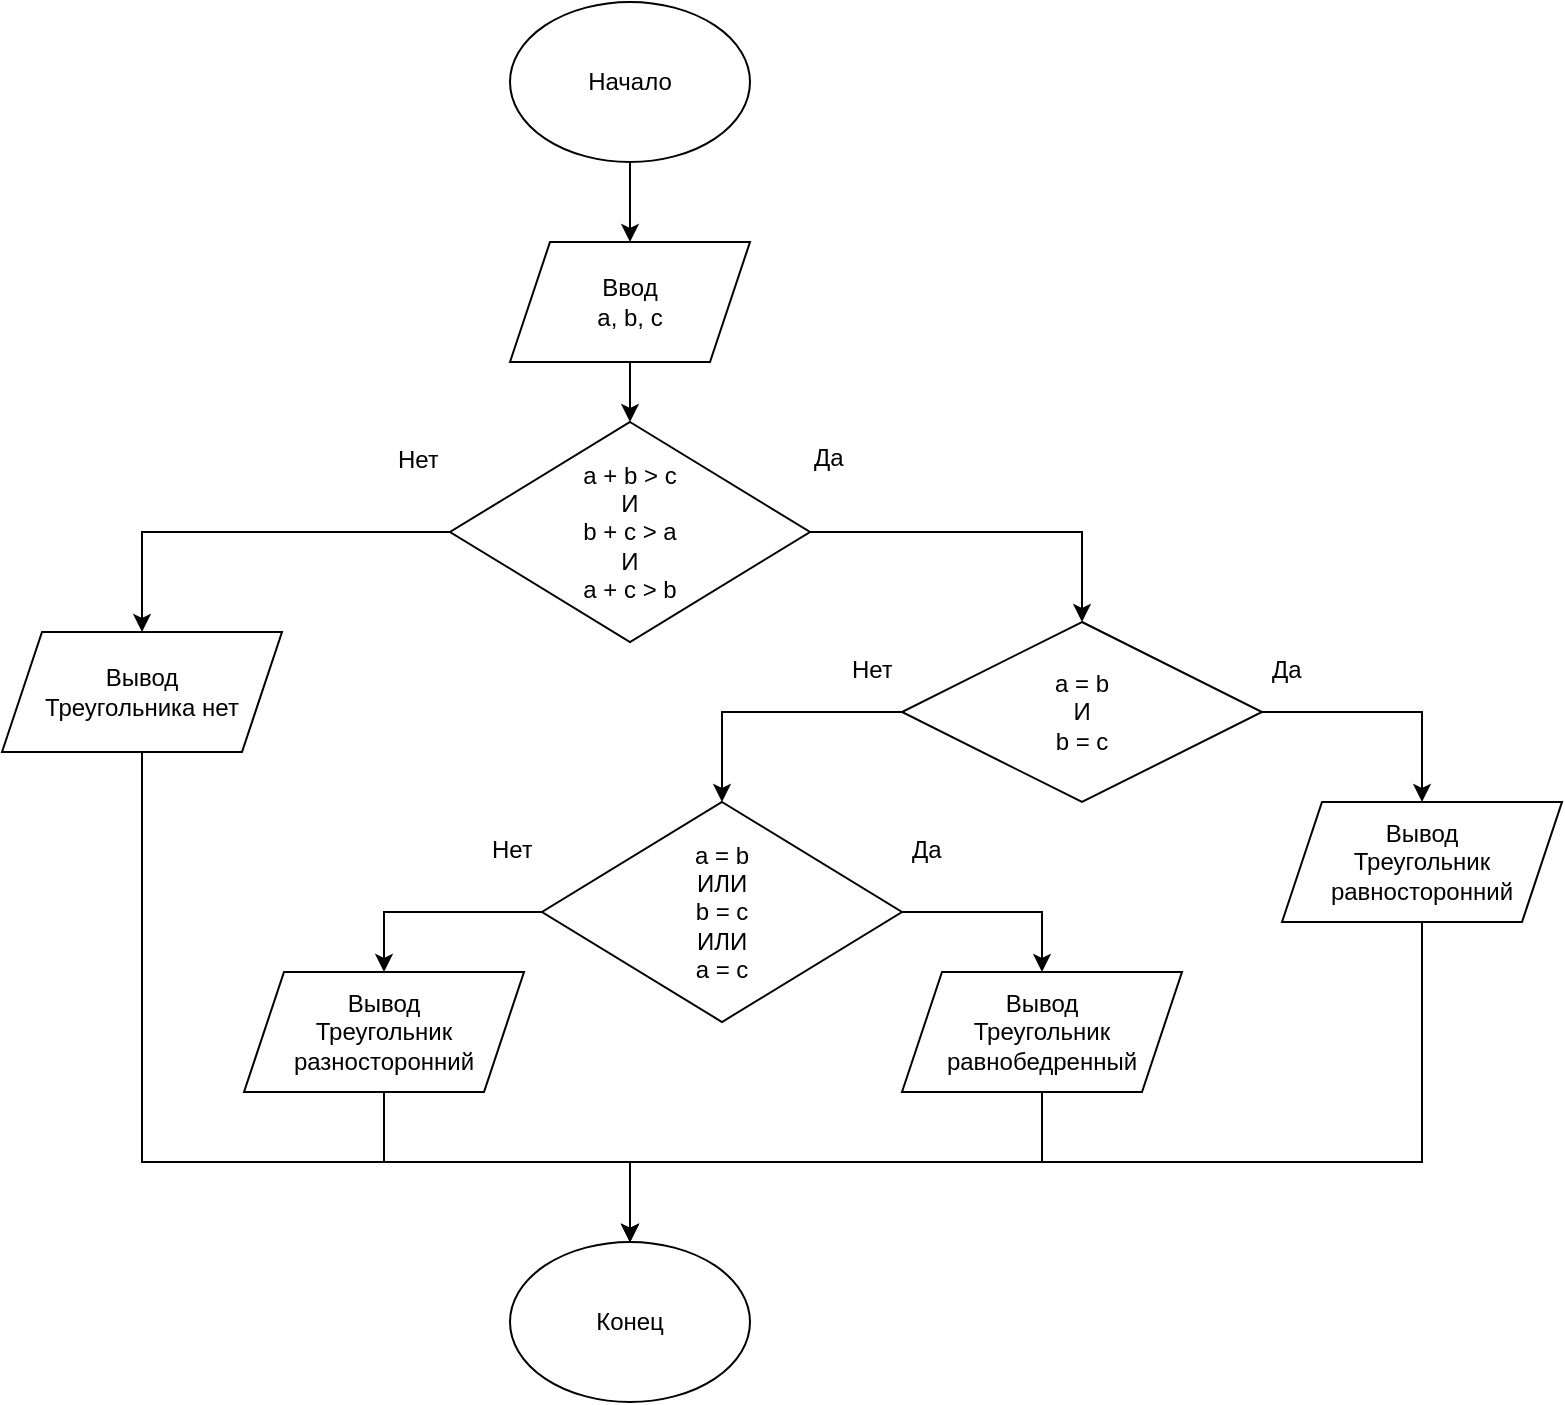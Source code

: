 <mxfile version="17.4.2" type="device"><diagram id="4vCQSF64oM896izRCqyX" name="Страница 1"><mxGraphModel dx="2062" dy="1225" grid="1" gridSize="10" guides="1" tooltips="1" connect="1" arrows="1" fold="1" page="1" pageScale="1" pageWidth="1654" pageHeight="1169" math="0" shadow="0"><root><mxCell id="0"/><mxCell id="1" parent="0"/><mxCell id="nBEAAg5cWRVoPkUWSgkn-26" value="" style="edgeStyle=orthogonalEdgeStyle;rounded=0;orthogonalLoop=1;jettySize=auto;html=1;" edge="1" parent="1" source="nBEAAg5cWRVoPkUWSgkn-1" target="nBEAAg5cWRVoPkUWSgkn-2"><mxGeometry relative="1" as="geometry"/></mxCell><mxCell id="nBEAAg5cWRVoPkUWSgkn-1" value="Начало" style="ellipse;whiteSpace=wrap;html=1;" vertex="1" parent="1"><mxGeometry x="564" y="40" width="120" height="80" as="geometry"/></mxCell><mxCell id="nBEAAg5cWRVoPkUWSgkn-27" value="" style="edgeStyle=orthogonalEdgeStyle;rounded=0;orthogonalLoop=1;jettySize=auto;html=1;" edge="1" parent="1" source="nBEAAg5cWRVoPkUWSgkn-2" target="nBEAAg5cWRVoPkUWSgkn-3"><mxGeometry relative="1" as="geometry"/></mxCell><mxCell id="nBEAAg5cWRVoPkUWSgkn-2" value="Ввод&lt;br&gt;a, b, c" style="shape=parallelogram;perimeter=parallelogramPerimeter;whiteSpace=wrap;html=1;fixedSize=1;" vertex="1" parent="1"><mxGeometry x="564" y="160" width="120" height="60" as="geometry"/></mxCell><mxCell id="nBEAAg5cWRVoPkUWSgkn-9" style="edgeStyle=orthogonalEdgeStyle;rounded=0;orthogonalLoop=1;jettySize=auto;html=1;entryX=0.5;entryY=0;entryDx=0;entryDy=0;" edge="1" parent="1" source="nBEAAg5cWRVoPkUWSgkn-3" target="nBEAAg5cWRVoPkUWSgkn-6"><mxGeometry relative="1" as="geometry"/></mxCell><mxCell id="nBEAAg5cWRVoPkUWSgkn-41" style="edgeStyle=orthogonalEdgeStyle;rounded=0;orthogonalLoop=1;jettySize=auto;html=1;exitX=0;exitY=0.5;exitDx=0;exitDy=0;entryX=0.5;entryY=0;entryDx=0;entryDy=0;" edge="1" parent="1" source="nBEAAg5cWRVoPkUWSgkn-3" target="nBEAAg5cWRVoPkUWSgkn-28"><mxGeometry relative="1" as="geometry"/></mxCell><mxCell id="nBEAAg5cWRVoPkUWSgkn-3" value="a + b &amp;gt; c &lt;br&gt;И&lt;br&gt;b + c &amp;gt; a &lt;br&gt;И&lt;br&gt;a + c &amp;gt; b" style="rhombus;whiteSpace=wrap;html=1;" vertex="1" parent="1"><mxGeometry x="534" y="250" width="180" height="110" as="geometry"/></mxCell><mxCell id="nBEAAg5cWRVoPkUWSgkn-4" value="&lt;h1&gt;&lt;span style=&quot;font-size: 12px ; font-weight: 400&quot;&gt;Да&lt;/span&gt;&lt;/h1&gt;" style="text;html=1;strokeColor=none;fillColor=none;spacing=5;spacingTop=-20;whiteSpace=wrap;overflow=hidden;rounded=0;" vertex="1" parent="1"><mxGeometry x="711" y="244" width="30" height="50" as="geometry"/></mxCell><mxCell id="nBEAAg5cWRVoPkUWSgkn-5" value="&lt;h1&gt;&lt;span style=&quot;font-size: 12px ; font-weight: 400&quot;&gt;Нет&lt;/span&gt;&lt;/h1&gt;" style="text;html=1;strokeColor=none;fillColor=none;spacing=5;spacingTop=-20;whiteSpace=wrap;overflow=hidden;rounded=0;" vertex="1" parent="1"><mxGeometry x="503" y="245" width="30" height="50" as="geometry"/></mxCell><mxCell id="nBEAAg5cWRVoPkUWSgkn-33" style="edgeStyle=orthogonalEdgeStyle;rounded=0;orthogonalLoop=1;jettySize=auto;html=1;exitX=1;exitY=0.5;exitDx=0;exitDy=0;entryX=0.5;entryY=0;entryDx=0;entryDy=0;" edge="1" parent="1" source="nBEAAg5cWRVoPkUWSgkn-6" target="nBEAAg5cWRVoPkUWSgkn-31"><mxGeometry relative="1" as="geometry"/></mxCell><mxCell id="nBEAAg5cWRVoPkUWSgkn-38" style="edgeStyle=orthogonalEdgeStyle;rounded=0;orthogonalLoop=1;jettySize=auto;html=1;exitX=0;exitY=0.5;exitDx=0;exitDy=0;entryX=0.5;entryY=0;entryDx=0;entryDy=0;" edge="1" parent="1" source="nBEAAg5cWRVoPkUWSgkn-6" target="nBEAAg5cWRVoPkUWSgkn-34"><mxGeometry relative="1" as="geometry"/></mxCell><mxCell id="nBEAAg5cWRVoPkUWSgkn-6" value="a = b&lt;br&gt;И&lt;br&gt;b = c" style="rhombus;whiteSpace=wrap;html=1;" vertex="1" parent="1"><mxGeometry x="760" y="350" width="180" height="90" as="geometry"/></mxCell><mxCell id="nBEAAg5cWRVoPkUWSgkn-12" value="&lt;h1&gt;&lt;span style=&quot;font-size: 12px ; font-weight: 400&quot;&gt;Да&lt;/span&gt;&lt;/h1&gt;" style="text;html=1;strokeColor=none;fillColor=none;spacing=5;spacingTop=-20;whiteSpace=wrap;overflow=hidden;rounded=0;" vertex="1" parent="1"><mxGeometry x="940" y="350" width="30" height="50" as="geometry"/></mxCell><mxCell id="nBEAAg5cWRVoPkUWSgkn-14" value="&lt;h1&gt;&lt;span style=&quot;font-size: 12px ; font-weight: 400&quot;&gt;Нет&lt;/span&gt;&lt;/h1&gt;" style="text;html=1;strokeColor=none;fillColor=none;spacing=5;spacingTop=-20;whiteSpace=wrap;overflow=hidden;rounded=0;" vertex="1" parent="1"><mxGeometry x="730" y="350" width="30" height="50" as="geometry"/></mxCell><mxCell id="nBEAAg5cWRVoPkUWSgkn-45" style="edgeStyle=orthogonalEdgeStyle;rounded=0;orthogonalLoop=1;jettySize=auto;html=1;exitX=0.5;exitY=1;exitDx=0;exitDy=0;" edge="1" parent="1" source="nBEAAg5cWRVoPkUWSgkn-28" target="nBEAAg5cWRVoPkUWSgkn-44"><mxGeometry relative="1" as="geometry"><Array as="points"><mxPoint x="380" y="620"/><mxPoint x="624" y="620"/></Array></mxGeometry></mxCell><mxCell id="nBEAAg5cWRVoPkUWSgkn-28" value="Вывод&lt;br&gt;Треугольника нет" style="shape=parallelogram;perimeter=parallelogramPerimeter;whiteSpace=wrap;html=1;fixedSize=1;" vertex="1" parent="1"><mxGeometry x="310" y="355" width="140" height="60" as="geometry"/></mxCell><mxCell id="nBEAAg5cWRVoPkUWSgkn-48" style="edgeStyle=orthogonalEdgeStyle;rounded=0;orthogonalLoop=1;jettySize=auto;html=1;exitX=0.5;exitY=1;exitDx=0;exitDy=0;entryX=0.5;entryY=0;entryDx=0;entryDy=0;" edge="1" parent="1" source="nBEAAg5cWRVoPkUWSgkn-31" target="nBEAAg5cWRVoPkUWSgkn-44"><mxGeometry relative="1" as="geometry"><Array as="points"><mxPoint x="1020" y="620"/><mxPoint x="624" y="620"/></Array></mxGeometry></mxCell><mxCell id="nBEAAg5cWRVoPkUWSgkn-31" value="Вывод&lt;br&gt;Треугольник&lt;br&gt;равносторонний" style="shape=parallelogram;perimeter=parallelogramPerimeter;whiteSpace=wrap;html=1;fixedSize=1;" vertex="1" parent="1"><mxGeometry x="950" y="440" width="140" height="60" as="geometry"/></mxCell><mxCell id="nBEAAg5cWRVoPkUWSgkn-40" style="edgeStyle=orthogonalEdgeStyle;rounded=0;orthogonalLoop=1;jettySize=auto;html=1;exitX=1;exitY=0.5;exitDx=0;exitDy=0;" edge="1" parent="1" source="nBEAAg5cWRVoPkUWSgkn-34" target="nBEAAg5cWRVoPkUWSgkn-39"><mxGeometry relative="1" as="geometry"/></mxCell><mxCell id="nBEAAg5cWRVoPkUWSgkn-43" style="edgeStyle=orthogonalEdgeStyle;rounded=0;orthogonalLoop=1;jettySize=auto;html=1;exitX=0;exitY=0.5;exitDx=0;exitDy=0;entryX=0.5;entryY=0;entryDx=0;entryDy=0;" edge="1" parent="1" source="nBEAAg5cWRVoPkUWSgkn-34" target="nBEAAg5cWRVoPkUWSgkn-42"><mxGeometry relative="1" as="geometry"/></mxCell><mxCell id="nBEAAg5cWRVoPkUWSgkn-34" value="a = b&lt;br&gt;ИЛИ&lt;br&gt;b = c&lt;br&gt;ИЛИ&lt;br&gt;a = c" style="rhombus;whiteSpace=wrap;html=1;" vertex="1" parent="1"><mxGeometry x="580" y="440" width="180" height="110" as="geometry"/></mxCell><mxCell id="nBEAAg5cWRVoPkUWSgkn-35" value="&lt;h1&gt;&lt;span style=&quot;font-size: 12px ; font-weight: 400&quot;&gt;Да&lt;/span&gt;&lt;/h1&gt;" style="text;html=1;strokeColor=none;fillColor=none;spacing=5;spacingTop=-20;whiteSpace=wrap;overflow=hidden;rounded=0;" vertex="1" parent="1"><mxGeometry x="760" y="440" width="30" height="50" as="geometry"/></mxCell><mxCell id="nBEAAg5cWRVoPkUWSgkn-36" value="&lt;h1&gt;&lt;span style=&quot;font-size: 12px ; font-weight: 400&quot;&gt;Нет&lt;/span&gt;&lt;/h1&gt;" style="text;html=1;strokeColor=none;fillColor=none;spacing=5;spacingTop=-20;whiteSpace=wrap;overflow=hidden;rounded=0;" vertex="1" parent="1"><mxGeometry x="550" y="440" width="30" height="50" as="geometry"/></mxCell><mxCell id="nBEAAg5cWRVoPkUWSgkn-49" style="edgeStyle=orthogonalEdgeStyle;rounded=0;orthogonalLoop=1;jettySize=auto;html=1;exitX=0.5;exitY=1;exitDx=0;exitDy=0;entryX=0.5;entryY=0;entryDx=0;entryDy=0;" edge="1" parent="1" source="nBEAAg5cWRVoPkUWSgkn-39" target="nBEAAg5cWRVoPkUWSgkn-44"><mxGeometry relative="1" as="geometry"><Array as="points"><mxPoint x="830" y="620"/><mxPoint x="624" y="620"/></Array></mxGeometry></mxCell><mxCell id="nBEAAg5cWRVoPkUWSgkn-39" value="Вывод&lt;br&gt;Треугольник&lt;br&gt;равнобедренный" style="shape=parallelogram;perimeter=parallelogramPerimeter;whiteSpace=wrap;html=1;fixedSize=1;" vertex="1" parent="1"><mxGeometry x="760" y="525" width="140" height="60" as="geometry"/></mxCell><mxCell id="nBEAAg5cWRVoPkUWSgkn-46" style="edgeStyle=orthogonalEdgeStyle;rounded=0;orthogonalLoop=1;jettySize=auto;html=1;exitX=0.5;exitY=1;exitDx=0;exitDy=0;entryX=0.5;entryY=0;entryDx=0;entryDy=0;" edge="1" parent="1" source="nBEAAg5cWRVoPkUWSgkn-42" target="nBEAAg5cWRVoPkUWSgkn-44"><mxGeometry relative="1" as="geometry"><Array as="points"><mxPoint x="501" y="620"/><mxPoint x="624" y="620"/></Array></mxGeometry></mxCell><mxCell id="nBEAAg5cWRVoPkUWSgkn-42" value="Вывод&lt;br&gt;Треугольник&lt;br&gt;разносторонний" style="shape=parallelogram;perimeter=parallelogramPerimeter;whiteSpace=wrap;html=1;fixedSize=1;" vertex="1" parent="1"><mxGeometry x="431" y="525" width="140" height="60" as="geometry"/></mxCell><mxCell id="nBEAAg5cWRVoPkUWSgkn-44" value="Конец" style="ellipse;whiteSpace=wrap;html=1;" vertex="1" parent="1"><mxGeometry x="564" y="660" width="120" height="80" as="geometry"/></mxCell></root></mxGraphModel></diagram></mxfile>